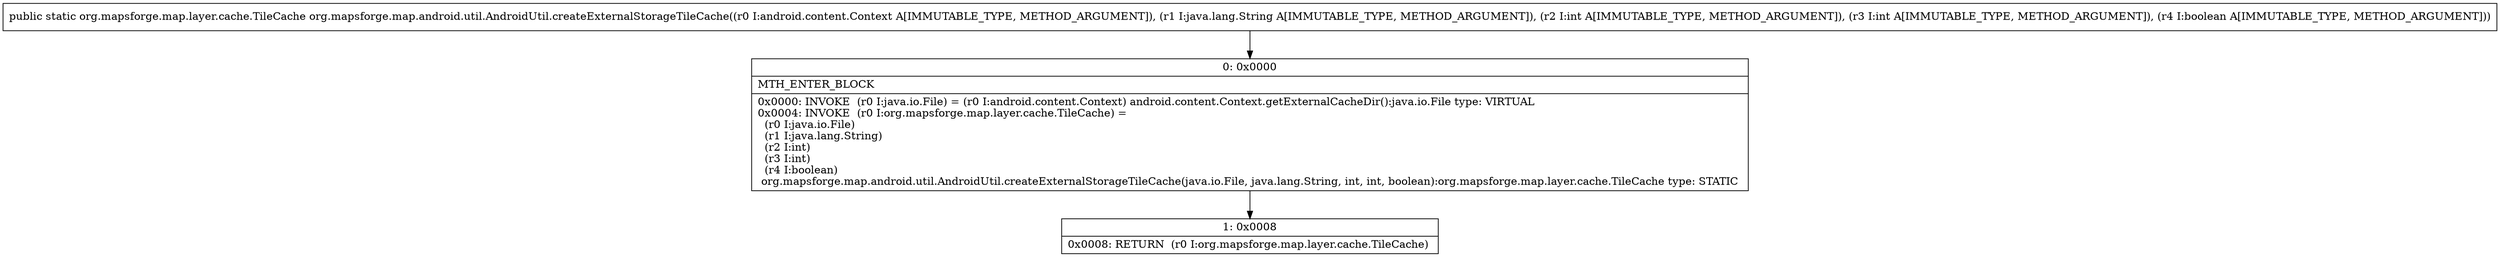 digraph "CFG fororg.mapsforge.map.android.util.AndroidUtil.createExternalStorageTileCache(Landroid\/content\/Context;Ljava\/lang\/String;IIZ)Lorg\/mapsforge\/map\/layer\/cache\/TileCache;" {
Node_0 [shape=record,label="{0\:\ 0x0000|MTH_ENTER_BLOCK\l|0x0000: INVOKE  (r0 I:java.io.File) = (r0 I:android.content.Context) android.content.Context.getExternalCacheDir():java.io.File type: VIRTUAL \l0x0004: INVOKE  (r0 I:org.mapsforge.map.layer.cache.TileCache) = \l  (r0 I:java.io.File)\l  (r1 I:java.lang.String)\l  (r2 I:int)\l  (r3 I:int)\l  (r4 I:boolean)\l org.mapsforge.map.android.util.AndroidUtil.createExternalStorageTileCache(java.io.File, java.lang.String, int, int, boolean):org.mapsforge.map.layer.cache.TileCache type: STATIC \l}"];
Node_1 [shape=record,label="{1\:\ 0x0008|0x0008: RETURN  (r0 I:org.mapsforge.map.layer.cache.TileCache) \l}"];
MethodNode[shape=record,label="{public static org.mapsforge.map.layer.cache.TileCache org.mapsforge.map.android.util.AndroidUtil.createExternalStorageTileCache((r0 I:android.content.Context A[IMMUTABLE_TYPE, METHOD_ARGUMENT]), (r1 I:java.lang.String A[IMMUTABLE_TYPE, METHOD_ARGUMENT]), (r2 I:int A[IMMUTABLE_TYPE, METHOD_ARGUMENT]), (r3 I:int A[IMMUTABLE_TYPE, METHOD_ARGUMENT]), (r4 I:boolean A[IMMUTABLE_TYPE, METHOD_ARGUMENT])) }"];
MethodNode -> Node_0;
Node_0 -> Node_1;
}

